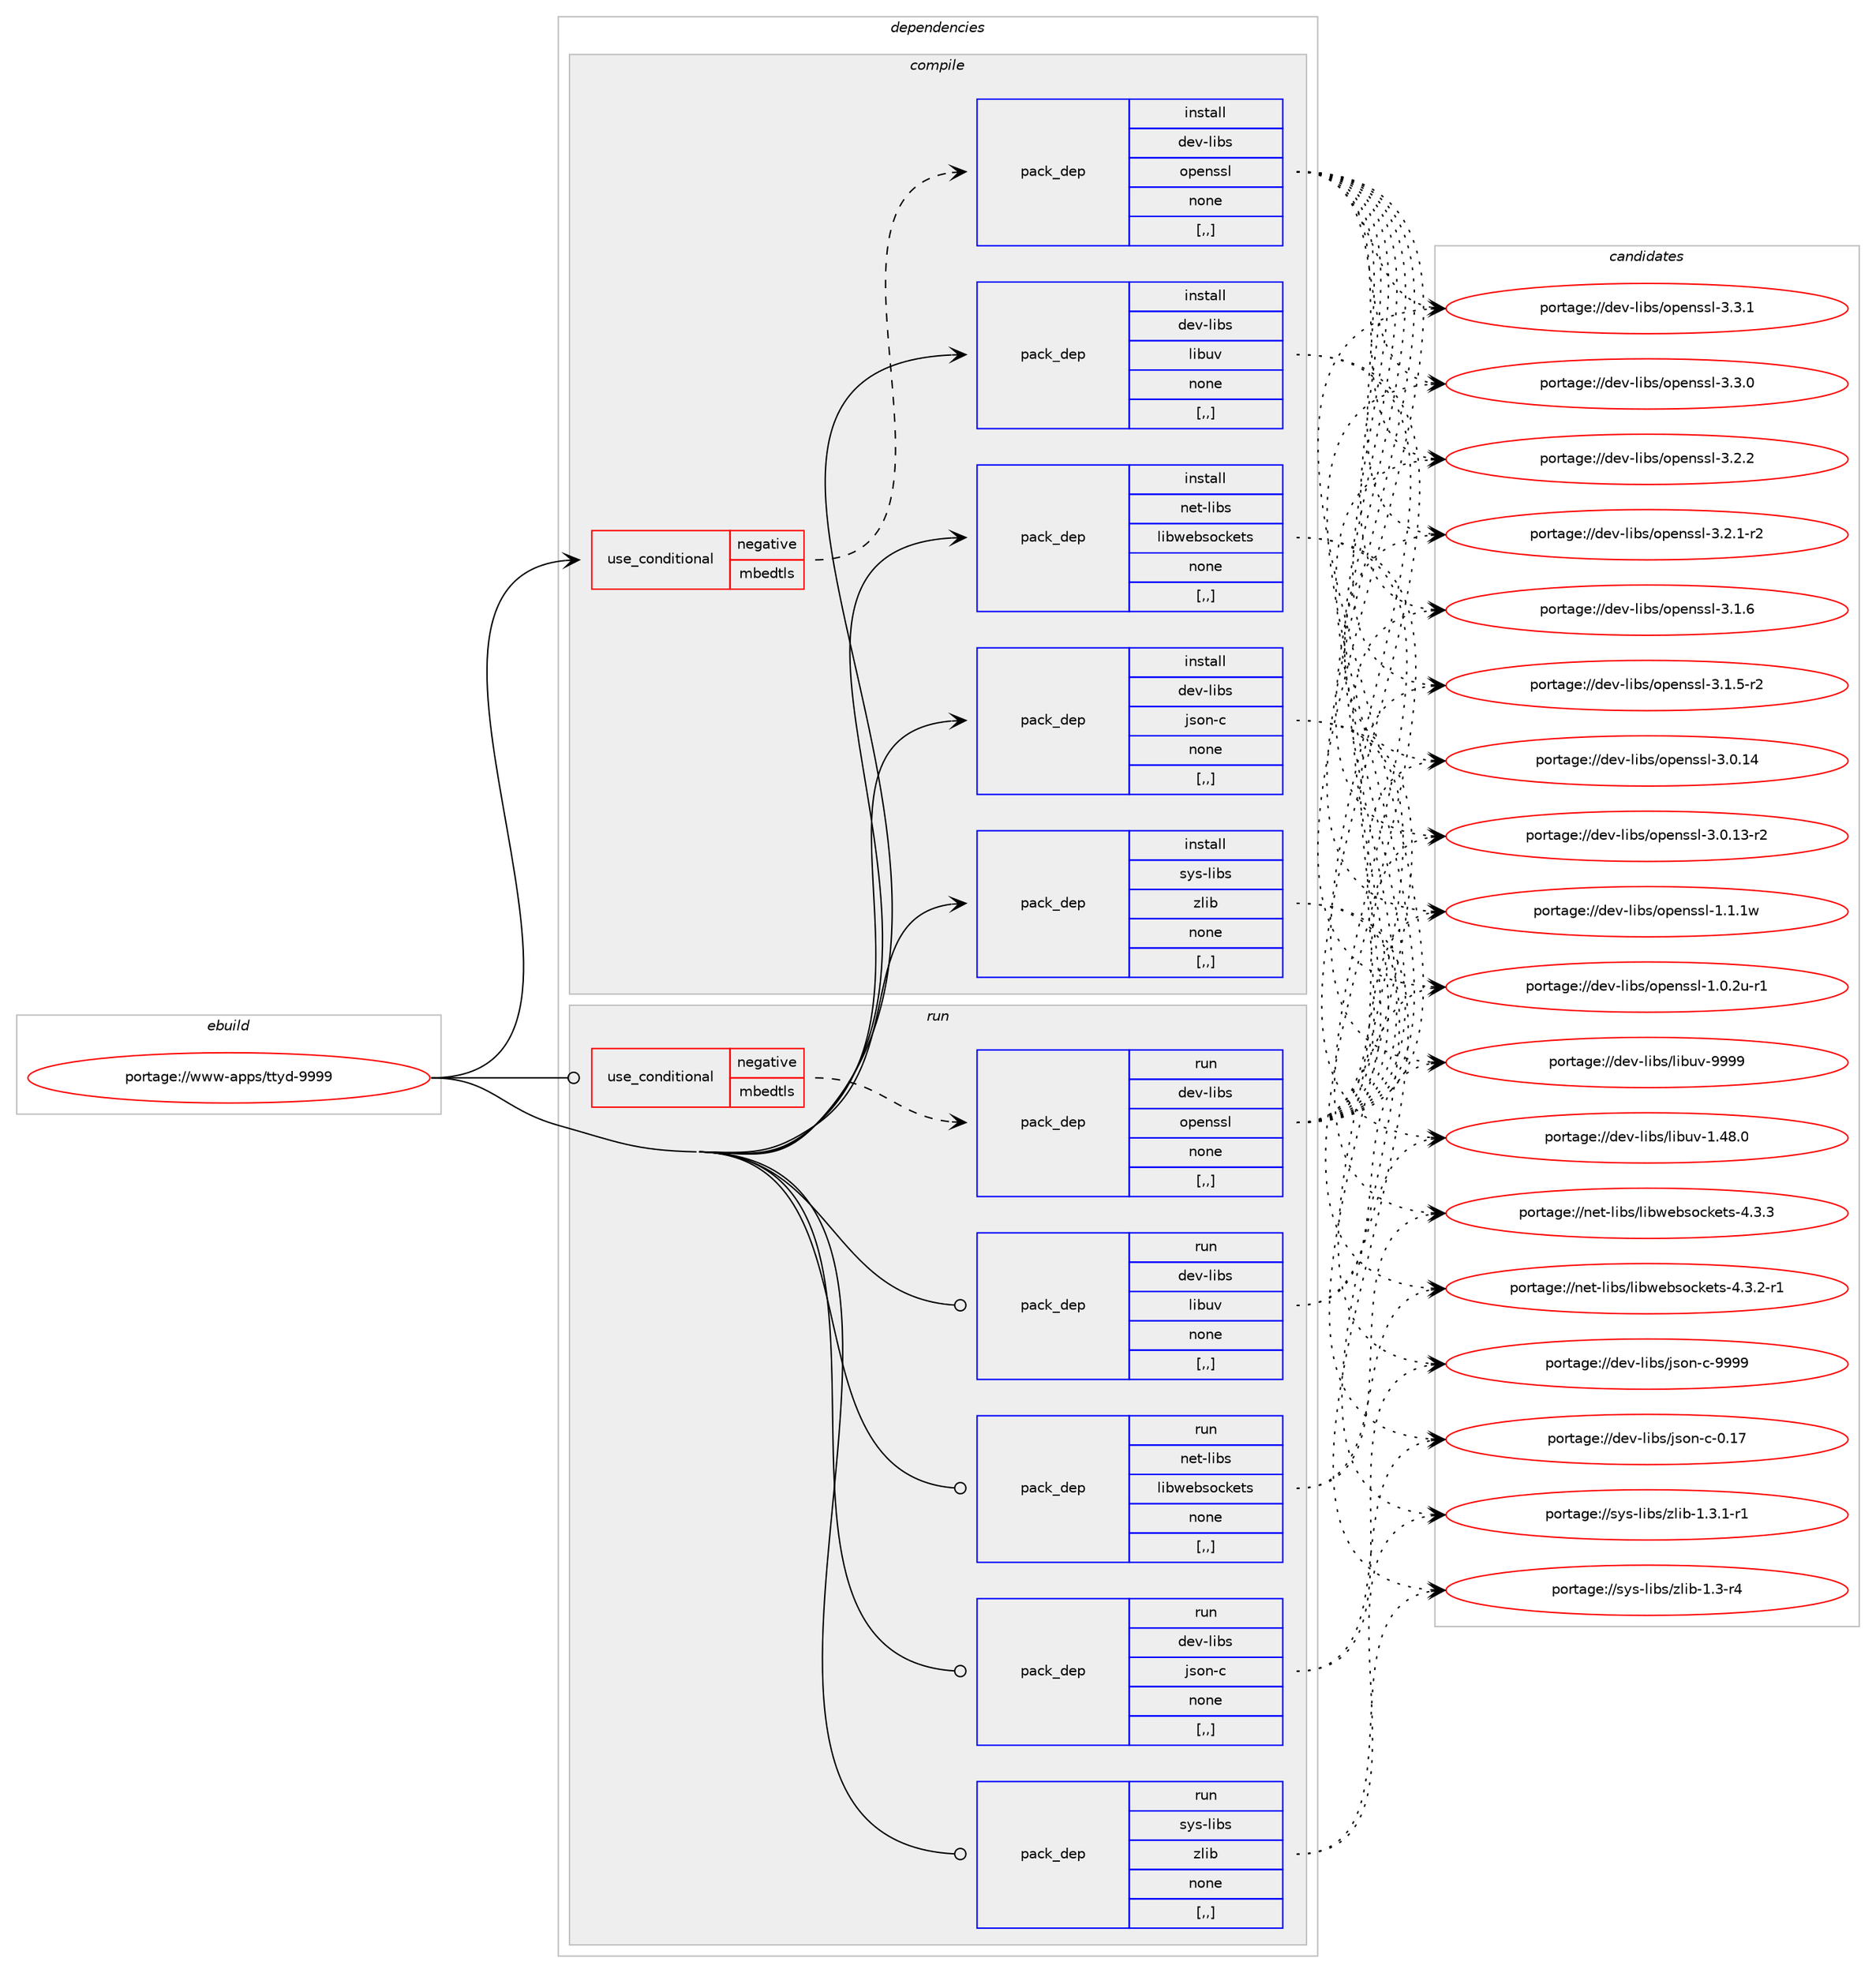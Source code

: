 digraph prolog {

# *************
# Graph options
# *************

newrank=true;
concentrate=true;
compound=true;
graph [rankdir=LR,fontname=Helvetica,fontsize=10,ranksep=1.5];#, ranksep=2.5, nodesep=0.2];
edge  [arrowhead=vee];
node  [fontname=Helvetica,fontsize=10];

# **********
# The ebuild
# **********

subgraph cluster_leftcol {
color=gray;
rank=same;
label=<<i>ebuild</i>>;
id [label="portage://www-apps/ttyd-9999", color=red, width=4, href="../www-apps/ttyd-9999.svg"];
}

# ****************
# The dependencies
# ****************

subgraph cluster_midcol {
color=gray;
label=<<i>dependencies</i>>;
subgraph cluster_compile {
fillcolor="#eeeeee";
style=filled;
label=<<i>compile</i>>;
subgraph cond118918 {
dependency446100 [label=<<TABLE BORDER="0" CELLBORDER="1" CELLSPACING="0" CELLPADDING="4"><TR><TD ROWSPAN="3" CELLPADDING="10">use_conditional</TD></TR><TR><TD>negative</TD></TR><TR><TD>mbedtls</TD></TR></TABLE>>, shape=none, color=red];
subgraph pack323861 {
dependency446101 [label=<<TABLE BORDER="0" CELLBORDER="1" CELLSPACING="0" CELLPADDING="4" WIDTH="220"><TR><TD ROWSPAN="6" CELLPADDING="30">pack_dep</TD></TR><TR><TD WIDTH="110">install</TD></TR><TR><TD>dev-libs</TD></TR><TR><TD>openssl</TD></TR><TR><TD>none</TD></TR><TR><TD>[,,]</TD></TR></TABLE>>, shape=none, color=blue];
}
dependency446100:e -> dependency446101:w [weight=20,style="dashed",arrowhead="vee"];
}
id:e -> dependency446100:w [weight=20,style="solid",arrowhead="vee"];
subgraph pack323862 {
dependency446102 [label=<<TABLE BORDER="0" CELLBORDER="1" CELLSPACING="0" CELLPADDING="4" WIDTH="220"><TR><TD ROWSPAN="6" CELLPADDING="30">pack_dep</TD></TR><TR><TD WIDTH="110">install</TD></TR><TR><TD>dev-libs</TD></TR><TR><TD>json-c</TD></TR><TR><TD>none</TD></TR><TR><TD>[,,]</TD></TR></TABLE>>, shape=none, color=blue];
}
id:e -> dependency446102:w [weight=20,style="solid",arrowhead="vee"];
subgraph pack323863 {
dependency446103 [label=<<TABLE BORDER="0" CELLBORDER="1" CELLSPACING="0" CELLPADDING="4" WIDTH="220"><TR><TD ROWSPAN="6" CELLPADDING="30">pack_dep</TD></TR><TR><TD WIDTH="110">install</TD></TR><TR><TD>dev-libs</TD></TR><TR><TD>libuv</TD></TR><TR><TD>none</TD></TR><TR><TD>[,,]</TD></TR></TABLE>>, shape=none, color=blue];
}
id:e -> dependency446103:w [weight=20,style="solid",arrowhead="vee"];
subgraph pack323864 {
dependency446104 [label=<<TABLE BORDER="0" CELLBORDER="1" CELLSPACING="0" CELLPADDING="4" WIDTH="220"><TR><TD ROWSPAN="6" CELLPADDING="30">pack_dep</TD></TR><TR><TD WIDTH="110">install</TD></TR><TR><TD>net-libs</TD></TR><TR><TD>libwebsockets</TD></TR><TR><TD>none</TD></TR><TR><TD>[,,]</TD></TR></TABLE>>, shape=none, color=blue];
}
id:e -> dependency446104:w [weight=20,style="solid",arrowhead="vee"];
subgraph pack323865 {
dependency446105 [label=<<TABLE BORDER="0" CELLBORDER="1" CELLSPACING="0" CELLPADDING="4" WIDTH="220"><TR><TD ROWSPAN="6" CELLPADDING="30">pack_dep</TD></TR><TR><TD WIDTH="110">install</TD></TR><TR><TD>sys-libs</TD></TR><TR><TD>zlib</TD></TR><TR><TD>none</TD></TR><TR><TD>[,,]</TD></TR></TABLE>>, shape=none, color=blue];
}
id:e -> dependency446105:w [weight=20,style="solid",arrowhead="vee"];
}
subgraph cluster_compileandrun {
fillcolor="#eeeeee";
style=filled;
label=<<i>compile and run</i>>;
}
subgraph cluster_run {
fillcolor="#eeeeee";
style=filled;
label=<<i>run</i>>;
subgraph cond118919 {
dependency446106 [label=<<TABLE BORDER="0" CELLBORDER="1" CELLSPACING="0" CELLPADDING="4"><TR><TD ROWSPAN="3" CELLPADDING="10">use_conditional</TD></TR><TR><TD>negative</TD></TR><TR><TD>mbedtls</TD></TR></TABLE>>, shape=none, color=red];
subgraph pack323866 {
dependency446107 [label=<<TABLE BORDER="0" CELLBORDER="1" CELLSPACING="0" CELLPADDING="4" WIDTH="220"><TR><TD ROWSPAN="6" CELLPADDING="30">pack_dep</TD></TR><TR><TD WIDTH="110">run</TD></TR><TR><TD>dev-libs</TD></TR><TR><TD>openssl</TD></TR><TR><TD>none</TD></TR><TR><TD>[,,]</TD></TR></TABLE>>, shape=none, color=blue];
}
dependency446106:e -> dependency446107:w [weight=20,style="dashed",arrowhead="vee"];
}
id:e -> dependency446106:w [weight=20,style="solid",arrowhead="odot"];
subgraph pack323867 {
dependency446108 [label=<<TABLE BORDER="0" CELLBORDER="1" CELLSPACING="0" CELLPADDING="4" WIDTH="220"><TR><TD ROWSPAN="6" CELLPADDING="30">pack_dep</TD></TR><TR><TD WIDTH="110">run</TD></TR><TR><TD>dev-libs</TD></TR><TR><TD>json-c</TD></TR><TR><TD>none</TD></TR><TR><TD>[,,]</TD></TR></TABLE>>, shape=none, color=blue];
}
id:e -> dependency446108:w [weight=20,style="solid",arrowhead="odot"];
subgraph pack323868 {
dependency446109 [label=<<TABLE BORDER="0" CELLBORDER="1" CELLSPACING="0" CELLPADDING="4" WIDTH="220"><TR><TD ROWSPAN="6" CELLPADDING="30">pack_dep</TD></TR><TR><TD WIDTH="110">run</TD></TR><TR><TD>dev-libs</TD></TR><TR><TD>libuv</TD></TR><TR><TD>none</TD></TR><TR><TD>[,,]</TD></TR></TABLE>>, shape=none, color=blue];
}
id:e -> dependency446109:w [weight=20,style="solid",arrowhead="odot"];
subgraph pack323869 {
dependency446110 [label=<<TABLE BORDER="0" CELLBORDER="1" CELLSPACING="0" CELLPADDING="4" WIDTH="220"><TR><TD ROWSPAN="6" CELLPADDING="30">pack_dep</TD></TR><TR><TD WIDTH="110">run</TD></TR><TR><TD>net-libs</TD></TR><TR><TD>libwebsockets</TD></TR><TR><TD>none</TD></TR><TR><TD>[,,]</TD></TR></TABLE>>, shape=none, color=blue];
}
id:e -> dependency446110:w [weight=20,style="solid",arrowhead="odot"];
subgraph pack323870 {
dependency446111 [label=<<TABLE BORDER="0" CELLBORDER="1" CELLSPACING="0" CELLPADDING="4" WIDTH="220"><TR><TD ROWSPAN="6" CELLPADDING="30">pack_dep</TD></TR><TR><TD WIDTH="110">run</TD></TR><TR><TD>sys-libs</TD></TR><TR><TD>zlib</TD></TR><TR><TD>none</TD></TR><TR><TD>[,,]</TD></TR></TABLE>>, shape=none, color=blue];
}
id:e -> dependency446111:w [weight=20,style="solid",arrowhead="odot"];
}
}

# **************
# The candidates
# **************

subgraph cluster_choices {
rank=same;
color=gray;
label=<<i>candidates</i>>;

subgraph choice323861 {
color=black;
nodesep=1;
choice100101118451081059811547111112101110115115108455146514649 [label="portage://dev-libs/openssl-3.3.1", color=red, width=4,href="../dev-libs/openssl-3.3.1.svg"];
choice100101118451081059811547111112101110115115108455146514648 [label="portage://dev-libs/openssl-3.3.0", color=red, width=4,href="../dev-libs/openssl-3.3.0.svg"];
choice100101118451081059811547111112101110115115108455146504650 [label="portage://dev-libs/openssl-3.2.2", color=red, width=4,href="../dev-libs/openssl-3.2.2.svg"];
choice1001011184510810598115471111121011101151151084551465046494511450 [label="portage://dev-libs/openssl-3.2.1-r2", color=red, width=4,href="../dev-libs/openssl-3.2.1-r2.svg"];
choice100101118451081059811547111112101110115115108455146494654 [label="portage://dev-libs/openssl-3.1.6", color=red, width=4,href="../dev-libs/openssl-3.1.6.svg"];
choice1001011184510810598115471111121011101151151084551464946534511450 [label="portage://dev-libs/openssl-3.1.5-r2", color=red, width=4,href="../dev-libs/openssl-3.1.5-r2.svg"];
choice10010111845108105981154711111210111011511510845514648464952 [label="portage://dev-libs/openssl-3.0.14", color=red, width=4,href="../dev-libs/openssl-3.0.14.svg"];
choice100101118451081059811547111112101110115115108455146484649514511450 [label="portage://dev-libs/openssl-3.0.13-r2", color=red, width=4,href="../dev-libs/openssl-3.0.13-r2.svg"];
choice100101118451081059811547111112101110115115108454946494649119 [label="portage://dev-libs/openssl-1.1.1w", color=red, width=4,href="../dev-libs/openssl-1.1.1w.svg"];
choice1001011184510810598115471111121011101151151084549464846501174511449 [label="portage://dev-libs/openssl-1.0.2u-r1", color=red, width=4,href="../dev-libs/openssl-1.0.2u-r1.svg"];
dependency446101:e -> choice100101118451081059811547111112101110115115108455146514649:w [style=dotted,weight="100"];
dependency446101:e -> choice100101118451081059811547111112101110115115108455146514648:w [style=dotted,weight="100"];
dependency446101:e -> choice100101118451081059811547111112101110115115108455146504650:w [style=dotted,weight="100"];
dependency446101:e -> choice1001011184510810598115471111121011101151151084551465046494511450:w [style=dotted,weight="100"];
dependency446101:e -> choice100101118451081059811547111112101110115115108455146494654:w [style=dotted,weight="100"];
dependency446101:e -> choice1001011184510810598115471111121011101151151084551464946534511450:w [style=dotted,weight="100"];
dependency446101:e -> choice10010111845108105981154711111210111011511510845514648464952:w [style=dotted,weight="100"];
dependency446101:e -> choice100101118451081059811547111112101110115115108455146484649514511450:w [style=dotted,weight="100"];
dependency446101:e -> choice100101118451081059811547111112101110115115108454946494649119:w [style=dotted,weight="100"];
dependency446101:e -> choice1001011184510810598115471111121011101151151084549464846501174511449:w [style=dotted,weight="100"];
}
subgraph choice323862 {
color=black;
nodesep=1;
choice10010111845108105981154710611511111045994557575757 [label="portage://dev-libs/json-c-9999", color=red, width=4,href="../dev-libs/json-c-9999.svg"];
choice10010111845108105981154710611511111045994548464955 [label="portage://dev-libs/json-c-0.17", color=red, width=4,href="../dev-libs/json-c-0.17.svg"];
dependency446102:e -> choice10010111845108105981154710611511111045994557575757:w [style=dotted,weight="100"];
dependency446102:e -> choice10010111845108105981154710611511111045994548464955:w [style=dotted,weight="100"];
}
subgraph choice323863 {
color=black;
nodesep=1;
choice100101118451081059811547108105981171184557575757 [label="portage://dev-libs/libuv-9999", color=red, width=4,href="../dev-libs/libuv-9999.svg"];
choice1001011184510810598115471081059811711845494652564648 [label="portage://dev-libs/libuv-1.48.0", color=red, width=4,href="../dev-libs/libuv-1.48.0.svg"];
dependency446103:e -> choice100101118451081059811547108105981171184557575757:w [style=dotted,weight="100"];
dependency446103:e -> choice1001011184510810598115471081059811711845494652564648:w [style=dotted,weight="100"];
}
subgraph choice323864 {
color=black;
nodesep=1;
choice110101116451081059811547108105981191019811511199107101116115455246514651 [label="portage://net-libs/libwebsockets-4.3.3", color=red, width=4,href="../net-libs/libwebsockets-4.3.3.svg"];
choice1101011164510810598115471081059811910198115111991071011161154552465146504511449 [label="portage://net-libs/libwebsockets-4.3.2-r1", color=red, width=4,href="../net-libs/libwebsockets-4.3.2-r1.svg"];
dependency446104:e -> choice110101116451081059811547108105981191019811511199107101116115455246514651:w [style=dotted,weight="100"];
dependency446104:e -> choice1101011164510810598115471081059811910198115111991071011161154552465146504511449:w [style=dotted,weight="100"];
}
subgraph choice323865 {
color=black;
nodesep=1;
choice115121115451081059811547122108105984549465146494511449 [label="portage://sys-libs/zlib-1.3.1-r1", color=red, width=4,href="../sys-libs/zlib-1.3.1-r1.svg"];
choice11512111545108105981154712210810598454946514511452 [label="portage://sys-libs/zlib-1.3-r4", color=red, width=4,href="../sys-libs/zlib-1.3-r4.svg"];
dependency446105:e -> choice115121115451081059811547122108105984549465146494511449:w [style=dotted,weight="100"];
dependency446105:e -> choice11512111545108105981154712210810598454946514511452:w [style=dotted,weight="100"];
}
subgraph choice323866 {
color=black;
nodesep=1;
choice100101118451081059811547111112101110115115108455146514649 [label="portage://dev-libs/openssl-3.3.1", color=red, width=4,href="../dev-libs/openssl-3.3.1.svg"];
choice100101118451081059811547111112101110115115108455146514648 [label="portage://dev-libs/openssl-3.3.0", color=red, width=4,href="../dev-libs/openssl-3.3.0.svg"];
choice100101118451081059811547111112101110115115108455146504650 [label="portage://dev-libs/openssl-3.2.2", color=red, width=4,href="../dev-libs/openssl-3.2.2.svg"];
choice1001011184510810598115471111121011101151151084551465046494511450 [label="portage://dev-libs/openssl-3.2.1-r2", color=red, width=4,href="../dev-libs/openssl-3.2.1-r2.svg"];
choice100101118451081059811547111112101110115115108455146494654 [label="portage://dev-libs/openssl-3.1.6", color=red, width=4,href="../dev-libs/openssl-3.1.6.svg"];
choice1001011184510810598115471111121011101151151084551464946534511450 [label="portage://dev-libs/openssl-3.1.5-r2", color=red, width=4,href="../dev-libs/openssl-3.1.5-r2.svg"];
choice10010111845108105981154711111210111011511510845514648464952 [label="portage://dev-libs/openssl-3.0.14", color=red, width=4,href="../dev-libs/openssl-3.0.14.svg"];
choice100101118451081059811547111112101110115115108455146484649514511450 [label="portage://dev-libs/openssl-3.0.13-r2", color=red, width=4,href="../dev-libs/openssl-3.0.13-r2.svg"];
choice100101118451081059811547111112101110115115108454946494649119 [label="portage://dev-libs/openssl-1.1.1w", color=red, width=4,href="../dev-libs/openssl-1.1.1w.svg"];
choice1001011184510810598115471111121011101151151084549464846501174511449 [label="portage://dev-libs/openssl-1.0.2u-r1", color=red, width=4,href="../dev-libs/openssl-1.0.2u-r1.svg"];
dependency446107:e -> choice100101118451081059811547111112101110115115108455146514649:w [style=dotted,weight="100"];
dependency446107:e -> choice100101118451081059811547111112101110115115108455146514648:w [style=dotted,weight="100"];
dependency446107:e -> choice100101118451081059811547111112101110115115108455146504650:w [style=dotted,weight="100"];
dependency446107:e -> choice1001011184510810598115471111121011101151151084551465046494511450:w [style=dotted,weight="100"];
dependency446107:e -> choice100101118451081059811547111112101110115115108455146494654:w [style=dotted,weight="100"];
dependency446107:e -> choice1001011184510810598115471111121011101151151084551464946534511450:w [style=dotted,weight="100"];
dependency446107:e -> choice10010111845108105981154711111210111011511510845514648464952:w [style=dotted,weight="100"];
dependency446107:e -> choice100101118451081059811547111112101110115115108455146484649514511450:w [style=dotted,weight="100"];
dependency446107:e -> choice100101118451081059811547111112101110115115108454946494649119:w [style=dotted,weight="100"];
dependency446107:e -> choice1001011184510810598115471111121011101151151084549464846501174511449:w [style=dotted,weight="100"];
}
subgraph choice323867 {
color=black;
nodesep=1;
choice10010111845108105981154710611511111045994557575757 [label="portage://dev-libs/json-c-9999", color=red, width=4,href="../dev-libs/json-c-9999.svg"];
choice10010111845108105981154710611511111045994548464955 [label="portage://dev-libs/json-c-0.17", color=red, width=4,href="../dev-libs/json-c-0.17.svg"];
dependency446108:e -> choice10010111845108105981154710611511111045994557575757:w [style=dotted,weight="100"];
dependency446108:e -> choice10010111845108105981154710611511111045994548464955:w [style=dotted,weight="100"];
}
subgraph choice323868 {
color=black;
nodesep=1;
choice100101118451081059811547108105981171184557575757 [label="portage://dev-libs/libuv-9999", color=red, width=4,href="../dev-libs/libuv-9999.svg"];
choice1001011184510810598115471081059811711845494652564648 [label="portage://dev-libs/libuv-1.48.0", color=red, width=4,href="../dev-libs/libuv-1.48.0.svg"];
dependency446109:e -> choice100101118451081059811547108105981171184557575757:w [style=dotted,weight="100"];
dependency446109:e -> choice1001011184510810598115471081059811711845494652564648:w [style=dotted,weight="100"];
}
subgraph choice323869 {
color=black;
nodesep=1;
choice110101116451081059811547108105981191019811511199107101116115455246514651 [label="portage://net-libs/libwebsockets-4.3.3", color=red, width=4,href="../net-libs/libwebsockets-4.3.3.svg"];
choice1101011164510810598115471081059811910198115111991071011161154552465146504511449 [label="portage://net-libs/libwebsockets-4.3.2-r1", color=red, width=4,href="../net-libs/libwebsockets-4.3.2-r1.svg"];
dependency446110:e -> choice110101116451081059811547108105981191019811511199107101116115455246514651:w [style=dotted,weight="100"];
dependency446110:e -> choice1101011164510810598115471081059811910198115111991071011161154552465146504511449:w [style=dotted,weight="100"];
}
subgraph choice323870 {
color=black;
nodesep=1;
choice115121115451081059811547122108105984549465146494511449 [label="portage://sys-libs/zlib-1.3.1-r1", color=red, width=4,href="../sys-libs/zlib-1.3.1-r1.svg"];
choice11512111545108105981154712210810598454946514511452 [label="portage://sys-libs/zlib-1.3-r4", color=red, width=4,href="../sys-libs/zlib-1.3-r4.svg"];
dependency446111:e -> choice115121115451081059811547122108105984549465146494511449:w [style=dotted,weight="100"];
dependency446111:e -> choice11512111545108105981154712210810598454946514511452:w [style=dotted,weight="100"];
}
}

}
